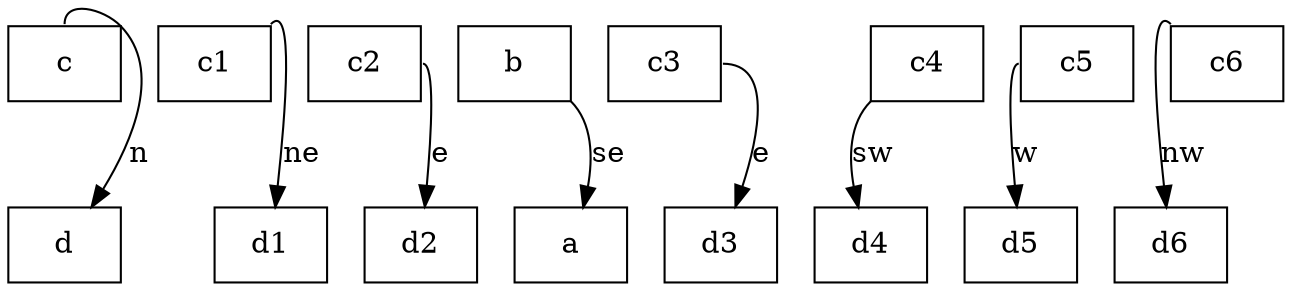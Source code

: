 digraph html {
	node[shape=box];
	c:n -> d [label=n];
	c1:ne -> d1 [label=ne];
	c2:e -> d2 [label=e];
	b:se -> a [label=se];
	c3:e -> d3 [label=e];
	c4:sw -> d4 [label=sw];
	c5:w -> d5 [label=w];
	c6:nw -> d6 [label=nw];
}
